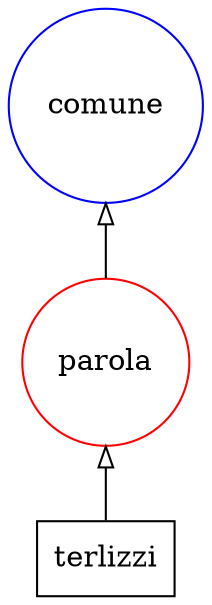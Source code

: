 digraph {
   rankdir=BT;
   edge [arrowhead=empty];

   subgraph {
      rank="source";
      edge [arrowhead=normal];
      node [shape=box];
      t68 [label="terlizzi"];
   }

   subgraph {
      rank="same";
      node [color=red,shape=circle];
      tag51 [label=parola]; 
   }

   subgraph {
      rank="same";
      node [color=blue,shape=circle];
      tag193 [label=comune]; 
   }

   subgraph {
      rank="same";
      node [color=green,shape=circle];
   }

   subgraph {
      rank="same";
      node [color=orange,shape=circle];
   }
   tag51 -> tag193;
   t68 -> tag51;
}
